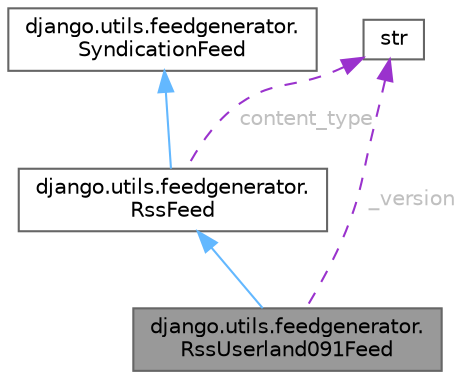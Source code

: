 digraph "django.utils.feedgenerator.RssUserland091Feed"
{
 // LATEX_PDF_SIZE
  bgcolor="transparent";
  edge [fontname=Helvetica,fontsize=10,labelfontname=Helvetica,labelfontsize=10];
  node [fontname=Helvetica,fontsize=10,shape=box,height=0.2,width=0.4];
  Node1 [id="Node000001",label="django.utils.feedgenerator.\lRssUserland091Feed",height=0.2,width=0.4,color="gray40", fillcolor="grey60", style="filled", fontcolor="black",tooltip=" "];
  Node2 -> Node1 [id="edge5_Node000001_Node000002",dir="back",color="steelblue1",style="solid",tooltip=" "];
  Node2 [id="Node000002",label="django.utils.feedgenerator.\lRssFeed",height=0.2,width=0.4,color="gray40", fillcolor="white", style="filled",URL="$classdjango_1_1utils_1_1feedgenerator_1_1RssFeed.html",tooltip=" "];
  Node3 -> Node2 [id="edge6_Node000002_Node000003",dir="back",color="steelblue1",style="solid",tooltip=" "];
  Node3 [id="Node000003",label="django.utils.feedgenerator.\lSyndicationFeed",height=0.2,width=0.4,color="gray40", fillcolor="white", style="filled",URL="$classdjango_1_1utils_1_1feedgenerator_1_1SyndicationFeed.html",tooltip=" "];
  Node4 -> Node2 [id="edge7_Node000002_Node000004",dir="back",color="darkorchid3",style="dashed",tooltip=" ",label=" content_type",fontcolor="grey" ];
  Node4 [id="Node000004",label="str",height=0.2,width=0.4,color="gray40", fillcolor="white", style="filled",tooltip=" "];
  Node4 -> Node1 [id="edge8_Node000001_Node000004",dir="back",color="darkorchid3",style="dashed",tooltip=" ",label=" _version",fontcolor="grey" ];
}

